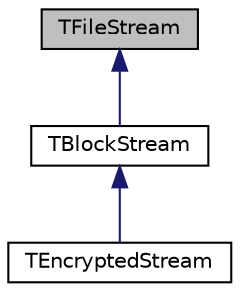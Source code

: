 digraph G
{
  edge [fontname="Helvetica",fontsize="10",labelfontname="Helvetica",labelfontsize="10"];
  node [fontname="Helvetica",fontsize="10",shape=record];
  Node1 [label="TFileStream",height=0.2,width=0.4,color="black", fillcolor="grey75", style="filled" fontcolor="black"];
  Node1 -> Node2 [dir="back",color="midnightblue",fontsize="10",style="solid",fontname="Helvetica"];
  Node2 [label="TBlockStream",height=0.2,width=0.4,color="black", fillcolor="white", style="filled",URL="$struct_t_block_stream.html"];
  Node2 -> Node3 [dir="back",color="midnightblue",fontsize="10",style="solid",fontname="Helvetica"];
  Node3 [label="TEncryptedStream",height=0.2,width=0.4,color="black", fillcolor="white", style="filled",URL="$struct_t_encrypted_stream.html"];
}
